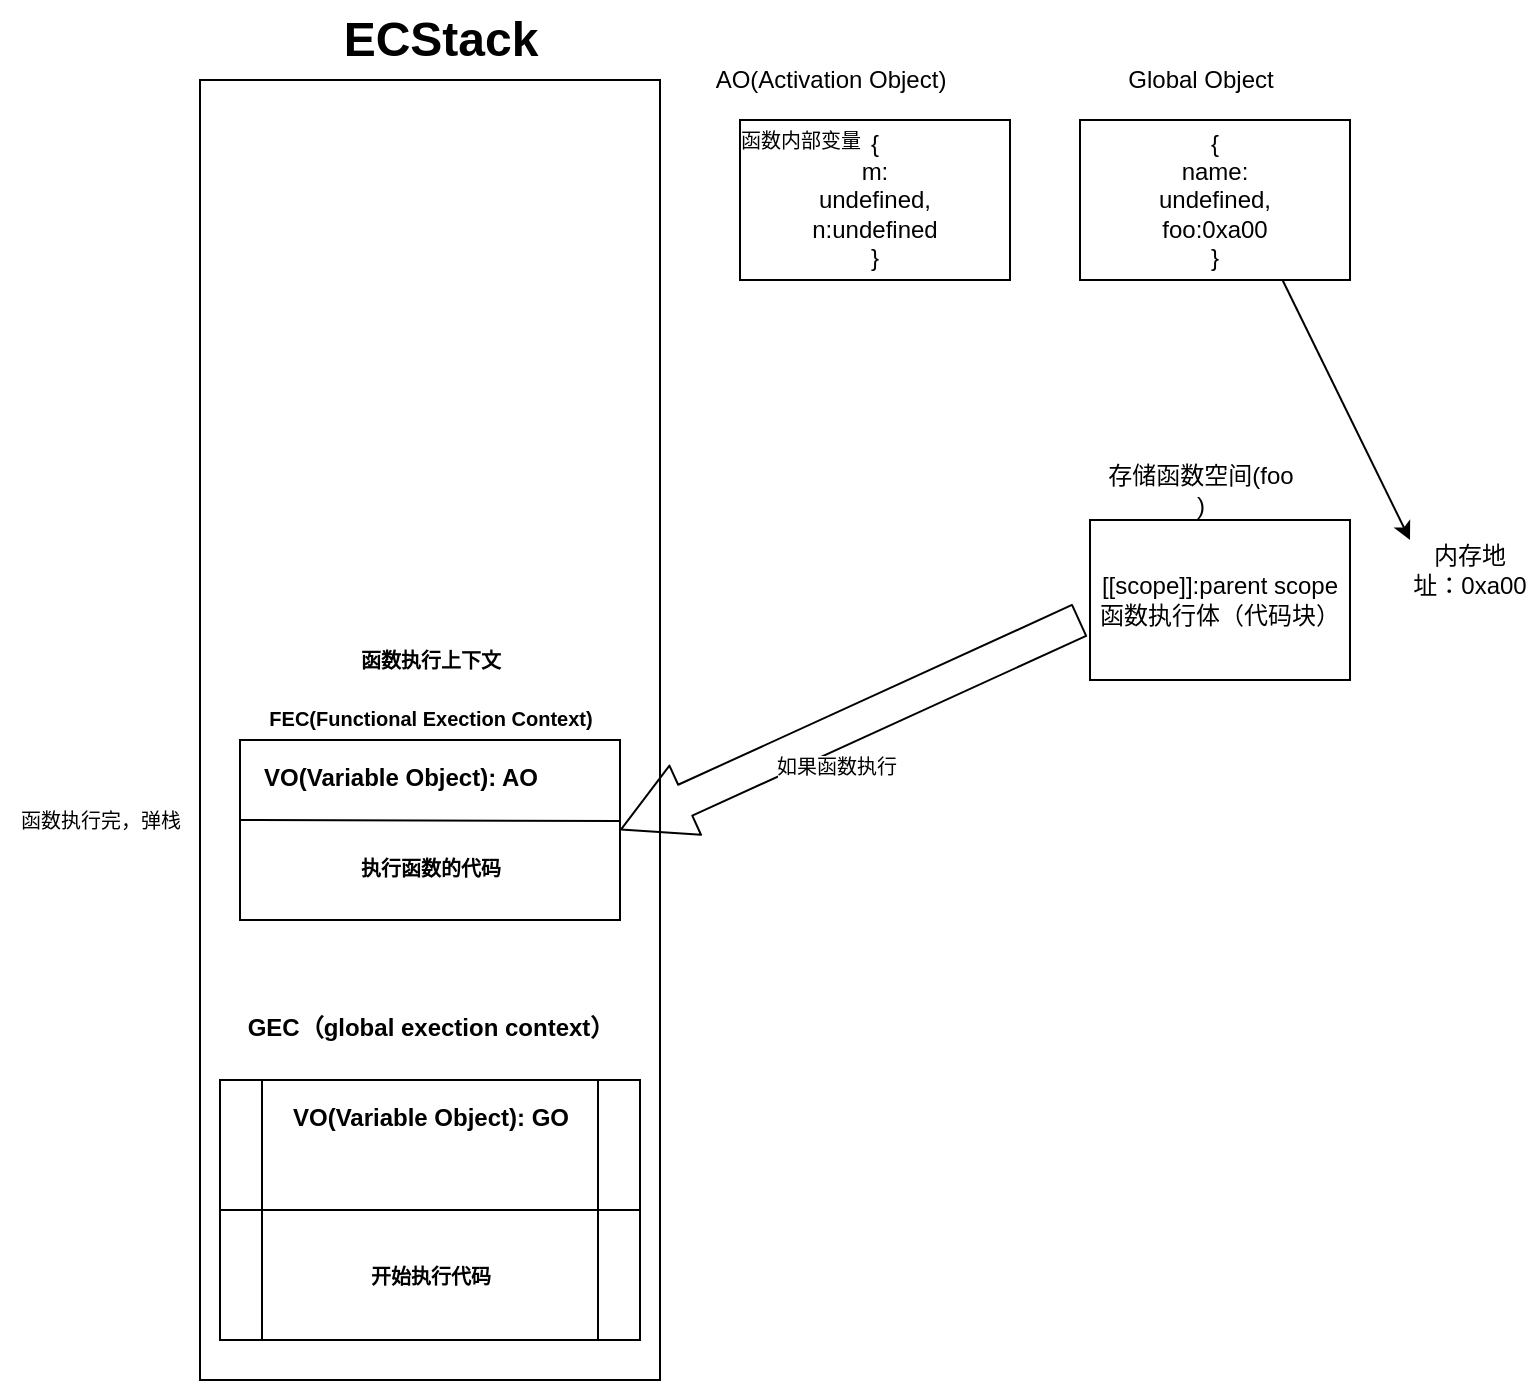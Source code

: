 <mxfile>
    <diagram id="V652wJky_bePcJq_C6Fc" name="Page-1">
        <mxGraphModel dx="1484" dy="740" grid="1" gridSize="10" guides="1" tooltips="1" connect="1" arrows="1" fold="1" page="1" pageScale="1" pageWidth="1169" pageHeight="827" math="0" shadow="0">
            <root>
                <mxCell id="0"/>
                <mxCell id="1" parent="0"/>
                <mxCell id="2" value="" style="rounded=0;whiteSpace=wrap;html=1;" vertex="1" parent="1">
                    <mxGeometry x="110" y="60" width="230" height="650" as="geometry"/>
                </mxCell>
                <mxCell id="4" value="" style="shape=process;whiteSpace=wrap;html=1;backgroundOutline=1;" vertex="1" parent="1">
                    <mxGeometry x="120" y="560" width="210" height="130" as="geometry"/>
                </mxCell>
                <mxCell id="5" value="" style="endArrow=none;html=1;exitX=0;exitY=0.5;exitDx=0;exitDy=0;entryX=1;entryY=0.5;entryDx=0;entryDy=0;" edge="1" parent="1" source="4" target="4">
                    <mxGeometry width="50" height="50" relative="1" as="geometry">
                        <mxPoint x="500" y="290" as="sourcePoint"/>
                        <mxPoint x="550" y="240" as="targetPoint"/>
                    </mxGeometry>
                </mxCell>
                <mxCell id="6" value="&lt;font style=&quot;font-size: 12px&quot;&gt;VO(Variable Object): GO&lt;/font&gt;" style="text;strokeColor=none;fillColor=none;html=1;fontSize=24;fontStyle=1;verticalAlign=middle;align=center;" vertex="1" parent="1">
                    <mxGeometry x="175" y="560" width="100" height="30" as="geometry"/>
                </mxCell>
                <mxCell id="9" value="&lt;font style=&quot;font-size: 10px&quot;&gt;开始执行代码&lt;/font&gt;" style="text;strokeColor=none;fillColor=none;html=1;fontSize=24;fontStyle=1;verticalAlign=middle;align=center;" vertex="1" parent="1">
                    <mxGeometry x="175" y="634" width="100" height="40" as="geometry"/>
                </mxCell>
                <mxCell id="10" value="ECStack" style="text;strokeColor=none;fillColor=none;html=1;fontSize=24;fontStyle=1;verticalAlign=middle;align=center;" vertex="1" parent="1">
                    <mxGeometry x="180" y="20" width="100" height="40" as="geometry"/>
                </mxCell>
                <mxCell id="11" value="&lt;font style=&quot;font-size: 12px&quot;&gt;GEC（global exection context）&lt;/font&gt;" style="text;strokeColor=none;fillColor=none;html=1;fontSize=24;fontStyle=1;verticalAlign=middle;align=center;" vertex="1" parent="1">
                    <mxGeometry x="175" y="510" width="100" height="40" as="geometry"/>
                </mxCell>
                <mxCell id="12" value="{&lt;br&gt;name:&lt;br&gt;undefined,&lt;br&gt;foo:0xa00&lt;br&gt;}" style="rounded=0;whiteSpace=wrap;html=1;fontSize=12;" vertex="1" parent="1">
                    <mxGeometry x="550" y="80" width="135" height="80" as="geometry"/>
                </mxCell>
                <mxCell id="13" value="Global Object" style="text;html=1;align=center;verticalAlign=middle;resizable=0;points=[];autosize=1;strokeColor=none;fillColor=none;fontSize=12;" vertex="1" parent="1">
                    <mxGeometry x="565" y="50" width="90" height="20" as="geometry"/>
                </mxCell>
                <mxCell id="15" value="[[scope]]:parent scope&lt;br&gt;函数执行体（代码块）" style="rounded=0;whiteSpace=wrap;html=1;fontSize=12;" vertex="1" parent="1">
                    <mxGeometry x="555" y="280" width="130" height="80" as="geometry"/>
                </mxCell>
                <mxCell id="16" value="存储函数空间(foo&lt;br&gt;)" style="text;html=1;align=center;verticalAlign=middle;resizable=0;points=[];autosize=1;strokeColor=none;fillColor=none;fontSize=12;" vertex="1" parent="1">
                    <mxGeometry x="555" y="250" width="110" height="30" as="geometry"/>
                </mxCell>
                <mxCell id="18" value="内存地址：0xa00" style="text;html=1;strokeColor=none;fillColor=none;align=center;verticalAlign=middle;whiteSpace=wrap;rounded=0;fontSize=12;" vertex="1" parent="1">
                    <mxGeometry x="715" y="290" width="60" height="30" as="geometry"/>
                </mxCell>
                <mxCell id="19" value="" style="endArrow=classic;html=1;fontSize=12;exitX=0.75;exitY=1;exitDx=0;exitDy=0;entryX=0;entryY=0;entryDx=0;entryDy=0;" edge="1" parent="1" source="12" target="18">
                    <mxGeometry width="50" height="50" relative="1" as="geometry">
                        <mxPoint x="585" y="300" as="sourcePoint"/>
                        <mxPoint x="725" y="370" as="targetPoint"/>
                    </mxGeometry>
                </mxCell>
                <mxCell id="20" value="" style="rounded=0;whiteSpace=wrap;html=1;fontSize=12;" vertex="1" parent="1">
                    <mxGeometry x="130" y="390" width="190" height="90" as="geometry"/>
                </mxCell>
                <mxCell id="21" value="&lt;font style=&quot;font-size: 10px&quot;&gt;函数执行上下文&lt;br&gt;FEC(Functional Exection Context)&lt;/font&gt;" style="text;strokeColor=none;fillColor=none;html=1;fontSize=24;fontStyle=1;verticalAlign=middle;align=center;" vertex="1" parent="1">
                    <mxGeometry x="175" y="340" width="100" height="40" as="geometry"/>
                </mxCell>
                <mxCell id="22" value="&lt;font style=&quot;font-size: 12px&quot;&gt;VO(Variable Object): AO&lt;/font&gt;" style="text;strokeColor=none;fillColor=none;html=1;fontSize=24;fontStyle=1;verticalAlign=middle;align=center;" vertex="1" parent="1">
                    <mxGeometry x="160" y="390" width="100" height="30" as="geometry"/>
                </mxCell>
                <mxCell id="23" value="" style="shape=flexArrow;endArrow=classic;html=1;fontSize=10;width=17;endSize=11.45;entryX=1;entryY=0.5;entryDx=0;entryDy=0;" edge="1" parent="1" target="20">
                    <mxGeometry width="50" height="50" relative="1" as="geometry">
                        <mxPoint x="550" y="330" as="sourcePoint"/>
                        <mxPoint x="550" y="230" as="targetPoint"/>
                    </mxGeometry>
                </mxCell>
                <mxCell id="24" value="如果函数执行" style="edgeLabel;html=1;align=center;verticalAlign=middle;resizable=0;points=[];fontSize=10;" vertex="1" connectable="0" parent="23">
                    <mxGeometry x="0.239" relative="1" as="geometry">
                        <mxPoint x="20" y="8" as="offset"/>
                    </mxGeometry>
                </mxCell>
                <mxCell id="25" value="{&lt;br&gt;m:&lt;br&gt;undefined,&lt;br&gt;n:undefined&lt;br&gt;}" style="rounded=0;whiteSpace=wrap;html=1;fontSize=12;" vertex="1" parent="1">
                    <mxGeometry x="380" y="80" width="135" height="80" as="geometry"/>
                </mxCell>
                <mxCell id="26" value="AO(Activation Object)" style="text;html=1;align=center;verticalAlign=middle;resizable=0;points=[];autosize=1;strokeColor=none;fillColor=none;fontSize=12;" vertex="1" parent="1">
                    <mxGeometry x="360" y="50" width="130" height="20" as="geometry"/>
                </mxCell>
                <mxCell id="28" value="函数内部变量" style="text;html=1;align=center;verticalAlign=middle;resizable=0;points=[];autosize=1;strokeColor=none;fillColor=none;fontSize=10;" vertex="1" parent="1">
                    <mxGeometry x="370" y="80" width="80" height="20" as="geometry"/>
                </mxCell>
                <mxCell id="29" value="" style="endArrow=none;html=1;exitX=0;exitY=0.5;exitDx=0;exitDy=0;" edge="1" parent="1">
                    <mxGeometry width="50" height="50" relative="1" as="geometry">
                        <mxPoint x="130" y="430" as="sourcePoint"/>
                        <mxPoint x="320" y="430.5" as="targetPoint"/>
                    </mxGeometry>
                </mxCell>
                <mxCell id="31" value="&lt;font style=&quot;font-size: 10px&quot;&gt;执行函数的代码&lt;/font&gt;" style="text;strokeColor=none;fillColor=none;html=1;fontSize=24;fontStyle=1;verticalAlign=middle;align=center;" vertex="1" parent="1">
                    <mxGeometry x="175" y="430" width="100" height="40" as="geometry"/>
                </mxCell>
                <mxCell id="37" value="函数执行完，弹栈" style="text;html=1;align=center;verticalAlign=middle;resizable=0;points=[];autosize=1;strokeColor=none;fillColor=none;fontSize=10;" vertex="1" parent="1">
                    <mxGeometry x="10" y="420" width="100" height="20" as="geometry"/>
                </mxCell>
            </root>
        </mxGraphModel>
    </diagram>
</mxfile>